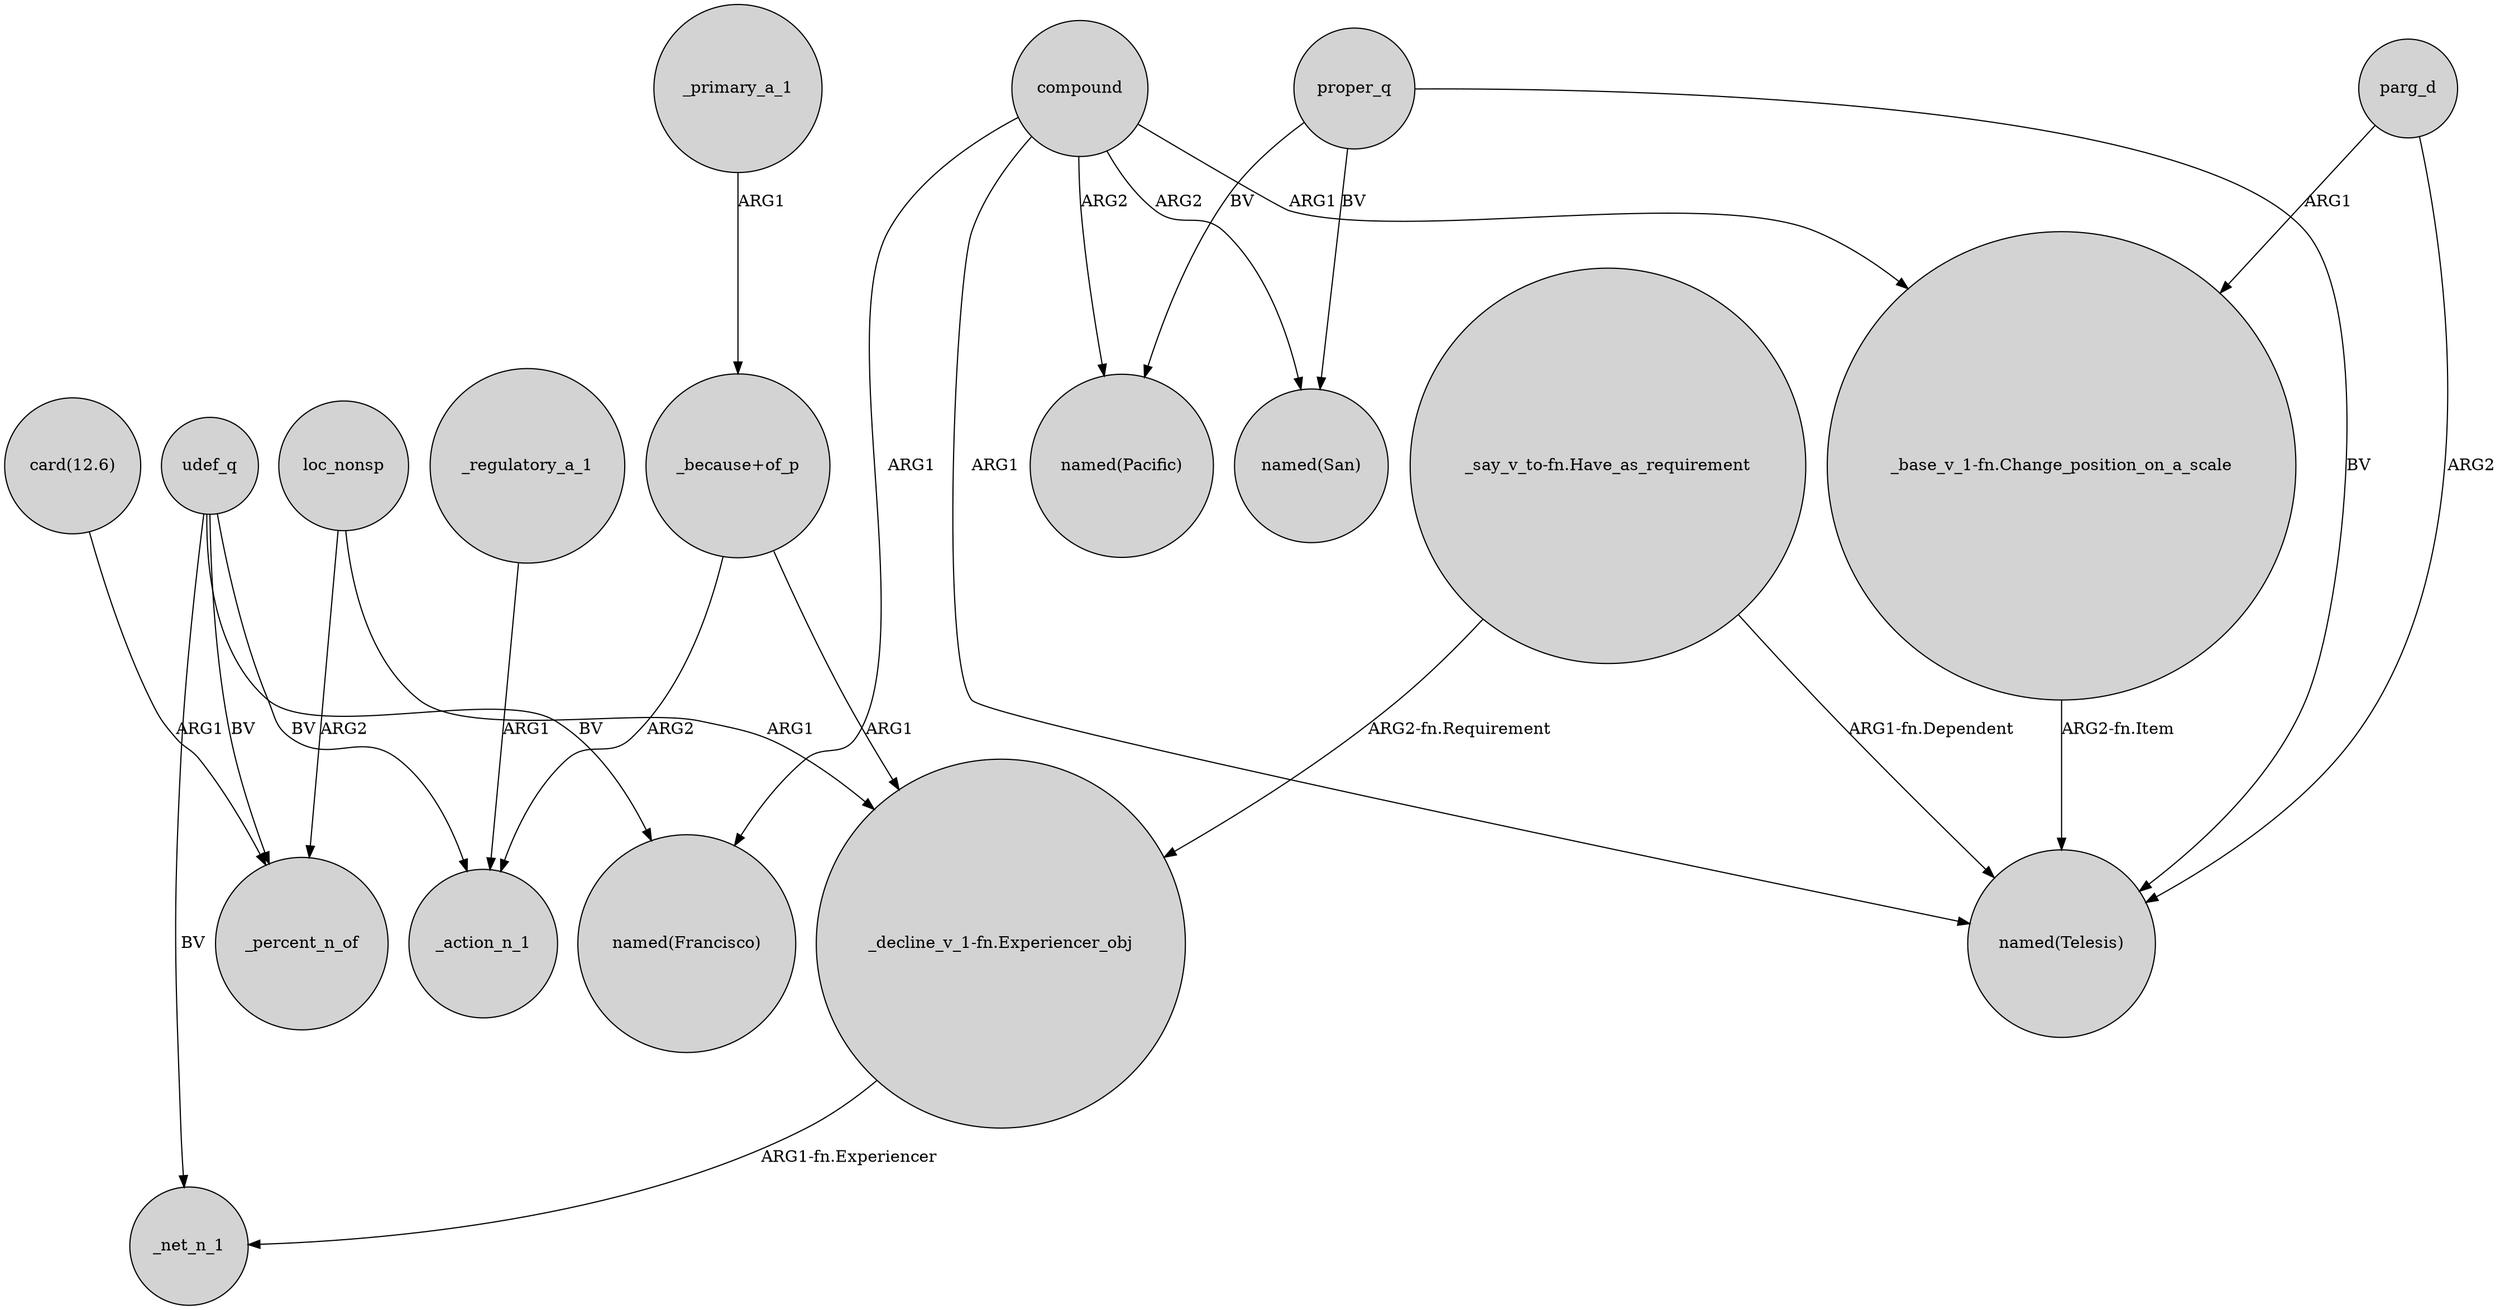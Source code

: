 digraph {
	node [shape=circle style=filled]
	loc_nonsp -> "_decline_v_1-fn.Experiencer_obj" [label=ARG1]
	parg_d -> "_base_v_1-fn.Change_position_on_a_scale" [label=ARG1]
	"_base_v_1-fn.Change_position_on_a_scale" -> "named(Telesis)" [label="ARG2-fn.Item"]
	compound -> "named(Telesis)" [label=ARG1]
	_regulatory_a_1 -> _action_n_1 [label=ARG1]
	"_because+of_p" -> _action_n_1 [label=ARG2]
	udef_q -> _action_n_1 [label=BV]
	"card(12.6)" -> _percent_n_of [label=ARG1]
	_primary_a_1 -> "_because+of_p" [label=ARG1]
	udef_q -> _percent_n_of [label=BV]
	proper_q -> "named(Telesis)" [label=BV]
	udef_q -> "named(Francisco)" [label=BV]
	udef_q -> _net_n_1 [label=BV]
	"_say_v_to-fn.Have_as_requirement" -> "named(Telesis)" [label="ARG1-fn.Dependent"]
	"_decline_v_1-fn.Experiencer_obj" -> _net_n_1 [label="ARG1-fn.Experiencer"]
	parg_d -> "named(Telesis)" [label=ARG2]
	compound -> "_base_v_1-fn.Change_position_on_a_scale" [label=ARG1]
	compound -> "named(Francisco)" [label=ARG1]
	proper_q -> "named(Pacific)" [label=BV]
	compound -> "named(San)" [label=ARG2]
	proper_q -> "named(San)" [label=BV]
	"_because+of_p" -> "_decline_v_1-fn.Experiencer_obj" [label=ARG1]
	compound -> "named(Pacific)" [label=ARG2]
	"_say_v_to-fn.Have_as_requirement" -> "_decline_v_1-fn.Experiencer_obj" [label="ARG2-fn.Requirement"]
	loc_nonsp -> _percent_n_of [label=ARG2]
}
